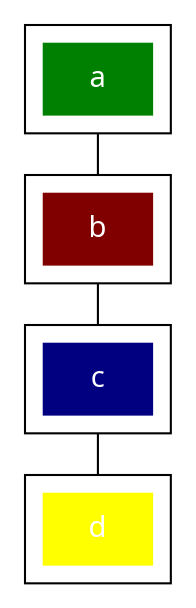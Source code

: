 // graph
graph {
	graph [rank=max]
	center=true compound=true rankdir=TB
	subgraph cluster00000 {
		graph [center=true ordering=out rank=max rankdir=LR]
		node [color=white fillcolor="#008000" fontcolor="#ffffff" fontname=KaiTi shape=box style=filled]
		color=black compound=true
		a [label=a]
	}
	subgraph cluster00001 {
		graph [center=true ordering=out rank=max rankdir=LR]
		node [color=white fillcolor="#800000" fontcolor="#ffffff" fontname=KaiTi shape=box style=filled]
		color=black compound=true
		b [label=b]
	}
	subgraph cluster00002 {
		graph [center=true ordering=out rank=max rankdir=LR]
		node [color=white fillcolor="#000080" fontcolor="#ffffff" fontname=KaiTi shape=box style=filled]
		color=black compound=true
		c [label=c]
	}
	subgraph cluster00003 {
		graph [center=true ordering=out rank=max rankdir=LR]
		node [color=white fillcolor="#ffff00" fontcolor="#ffffff" fontname=KaiTi shape=box style=filled]
		color=black compound=true
		d [label=d]
	}
	a -- b [lhead=cluster00001 ltail=cluster00000]
	b -- c [lhead=cluster00002 ltail=cluster00001]
	c -- d [lhead=cluster00003 ltail=cluster00002]
}
